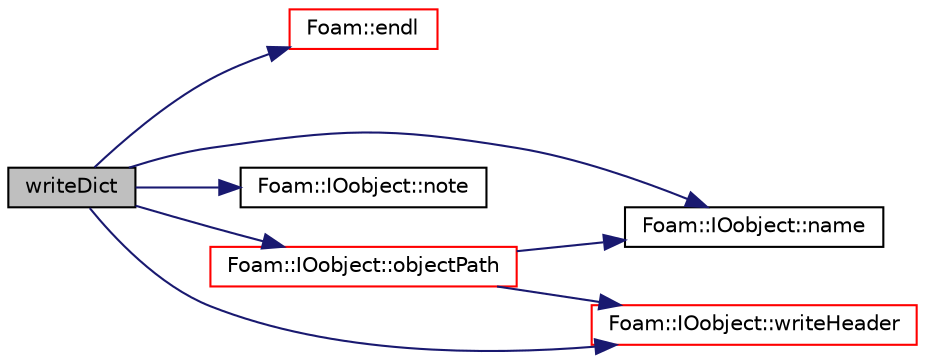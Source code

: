 digraph "writeDict"
{
  bgcolor="transparent";
  edge [fontname="Helvetica",fontsize="10",labelfontname="Helvetica",labelfontsize="10"];
  node [fontname="Helvetica",fontsize="10",shape=record];
  rankdir="LR";
  Node2457 [label="writeDict",height=0.2,width=0.4,color="black", fillcolor="grey75", style="filled", fontcolor="black"];
  Node2457 -> Node2458 [color="midnightblue",fontsize="10",style="solid",fontname="Helvetica"];
  Node2458 [label="Foam::endl",height=0.2,width=0.4,color="red",URL="$a21851.html#a2db8fe02a0d3909e9351bb4275b23ce4",tooltip="Add newline and flush stream. "];
  Node2457 -> Node2460 [color="midnightblue",fontsize="10",style="solid",fontname="Helvetica"];
  Node2460 [label="Foam::IOobject::name",height=0.2,width=0.4,color="black",URL="$a27249.html#acc80e00a8ac919288fb55bd14cc88bf6",tooltip="Return name. "];
  Node2457 -> Node2461 [color="midnightblue",fontsize="10",style="solid",fontname="Helvetica"];
  Node2461 [label="Foam::IOobject::note",height=0.2,width=0.4,color="black",URL="$a27249.html#a6f42a51d969cbb5ab649cc46e99bd52c",tooltip="Return non-constant access to the optional note. "];
  Node2457 -> Node2462 [color="midnightblue",fontsize="10",style="solid",fontname="Helvetica"];
  Node2462 [label="Foam::IOobject::objectPath",height=0.2,width=0.4,color="red",URL="$a27249.html#a3a7ece5c1251c6be1f7812d4dba5fb7a",tooltip="Return complete path + object name. "];
  Node2462 -> Node2460 [color="midnightblue",fontsize="10",style="solid",fontname="Helvetica"];
  Node2462 -> Node2763 [color="midnightblue",fontsize="10",style="solid",fontname="Helvetica"];
  Node2763 [label="Foam::IOobject::writeHeader",height=0.2,width=0.4,color="red",URL="$a27249.html#ae7d7d31a4ff63361dd3f6490835938e8",tooltip="Write header. "];
  Node2457 -> Node2763 [color="midnightblue",fontsize="10",style="solid",fontname="Helvetica"];
}
